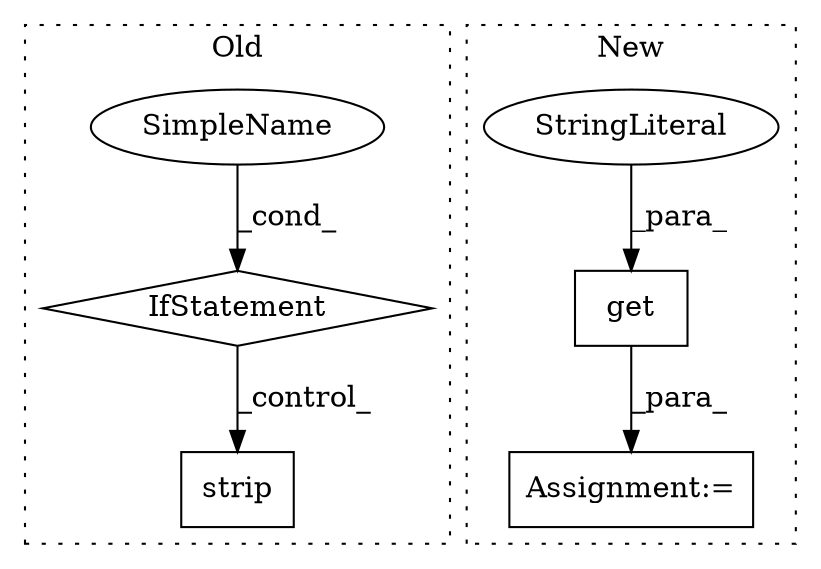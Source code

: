 digraph G {
subgraph cluster0 {
1 [label="strip" a="32" s="618" l="7" shape="box"];
5 [label="IfStatement" a="25" s="500,548" l="4,2" shape="diamond"];
6 [label="SimpleName" a="42" s="" l="" shape="ellipse"];
label = "Old";
style="dotted";
}
subgraph cluster1 {
2 [label="get" a="32" s="387,417" l="4,1" shape="box"];
3 [label="StringLiteral" a="45" s="391" l="18" shape="ellipse"];
4 [label="Assignment:=" a="7" s="375" l="1" shape="box"];
label = "New";
style="dotted";
}
2 -> 4 [label="_para_"];
3 -> 2 [label="_para_"];
5 -> 1 [label="_control_"];
6 -> 5 [label="_cond_"];
}